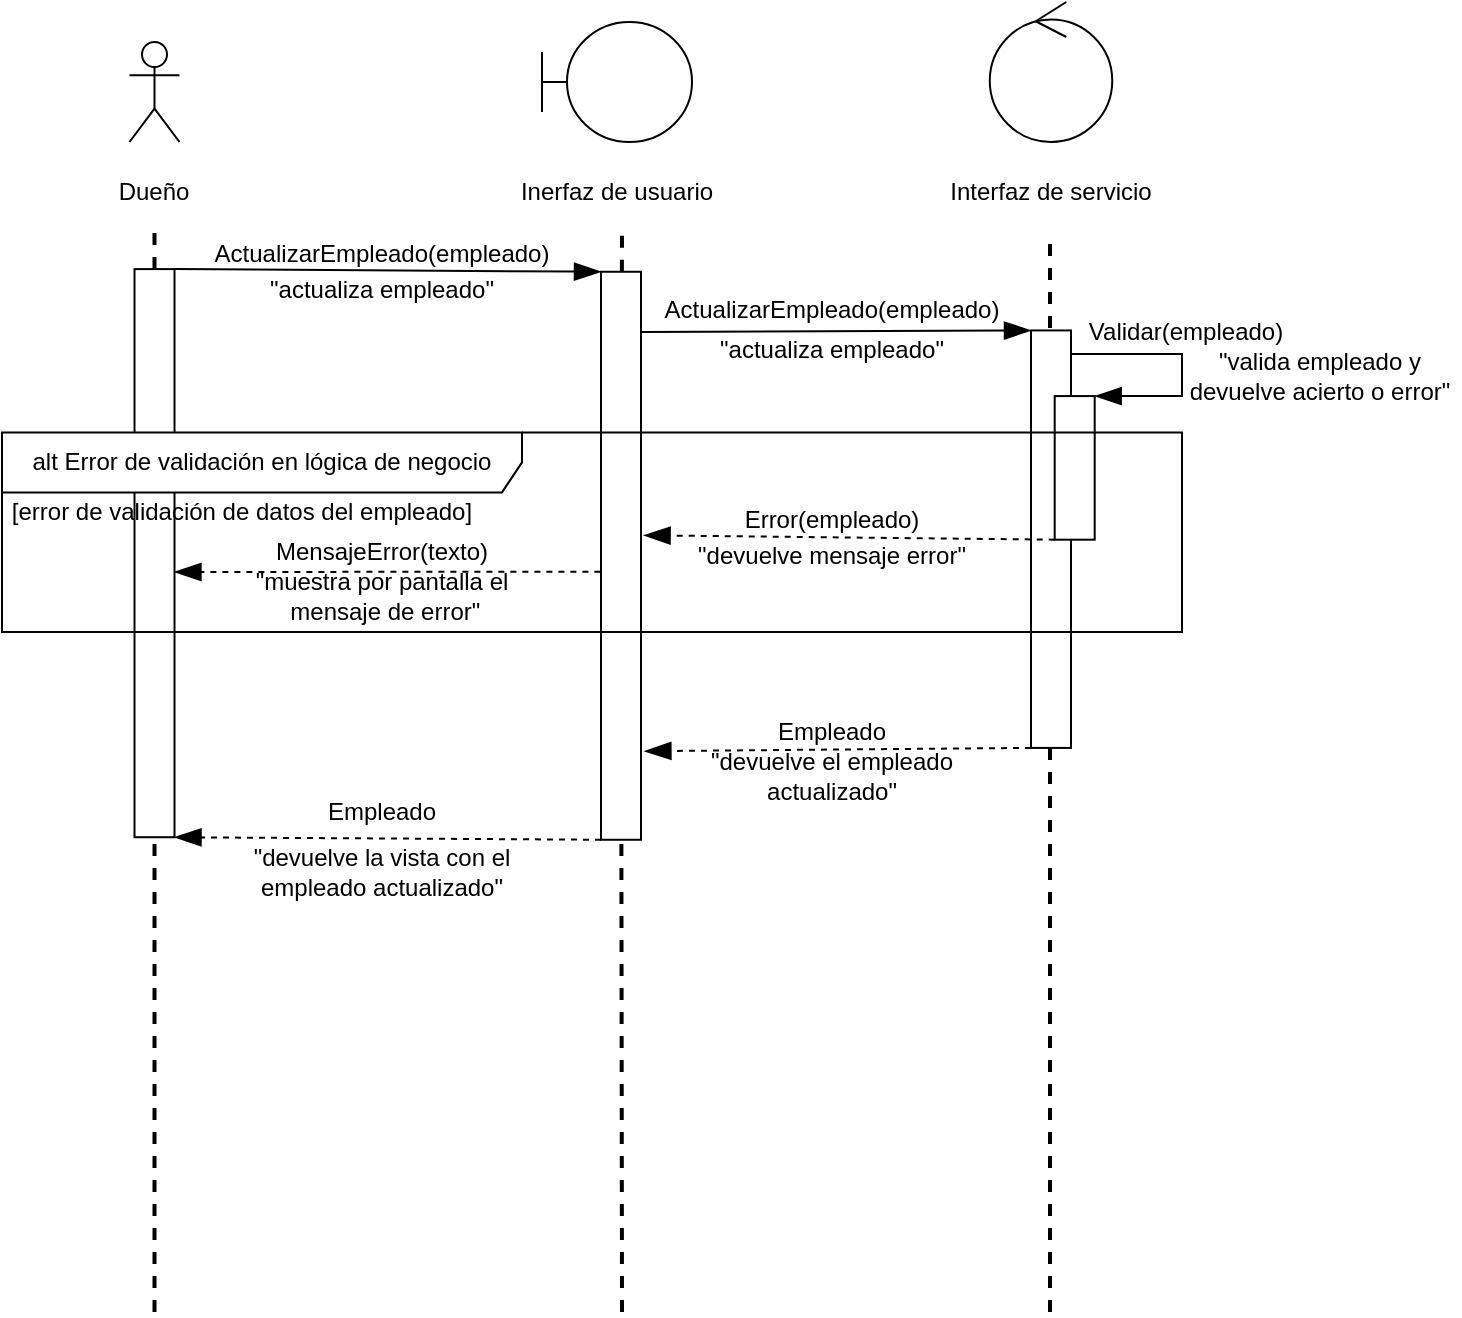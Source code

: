<mxfile version="14.2.7" type="device"><diagram id="1qmKBlpoXgrcxfvQ_u8o" name="Page-1"><mxGraphModel dx="1381" dy="526" grid="0" gridSize="10" guides="1" tooltips="1" connect="1" arrows="1" fold="1" page="0" pageScale="1" pageWidth="827" pageHeight="1169" math="0" shadow="0"><root><mxCell id="0"/><mxCell id="1" parent="0"/><mxCell id="NJAteWP8aEL5vuaCSPf6-16" value="" style="group" parent="1" vertex="1" connectable="0"><mxGeometry x="440" y="25" width="109" height="105" as="geometry"/></mxCell><mxCell id="NJAteWP8aEL5vuaCSPf6-3" value="" style="ellipse;shape=umlControl;whiteSpace=wrap;html=1;" parent="NJAteWP8aEL5vuaCSPf6-16" vertex="1"><mxGeometry x="23.88" width="61.25" height="70" as="geometry"/></mxCell><mxCell id="NJAteWP8aEL5vuaCSPf6-8" value="Interfaz de servicio" style="text;html=1;strokeColor=none;fillColor=none;align=center;verticalAlign=middle;whiteSpace=wrap;rounded=0;fontColor=none;" parent="NJAteWP8aEL5vuaCSPf6-16" vertex="1"><mxGeometry y="85" width="109" height="20" as="geometry"/></mxCell><mxCell id="NJAteWP8aEL5vuaCSPf6-17" value="" style="group" parent="1" vertex="1" connectable="0"><mxGeometry x="240" y="35" width="120" height="95" as="geometry"/></mxCell><mxCell id="NJAteWP8aEL5vuaCSPf6-2" value="" style="shape=umlBoundary;whiteSpace=wrap;html=1;" parent="NJAteWP8aEL5vuaCSPf6-17" vertex="1"><mxGeometry width="75" height="60" as="geometry"/></mxCell><mxCell id="NJAteWP8aEL5vuaCSPf6-7" value="Inerfaz de usuario" style="text;html=1;strokeColor=none;fillColor=none;align=center;verticalAlign=middle;whiteSpace=wrap;rounded=0;fontColor=none;" parent="NJAteWP8aEL5vuaCSPf6-17" vertex="1"><mxGeometry x="-13.75" y="75" width="102.5" height="20" as="geometry"/></mxCell><mxCell id="NJAteWP8aEL5vuaCSPf6-20" value="" style="endArrow=none;dashed=1;html=1;fontColor=none;strokeWidth=2;" parent="1" source="NJAteWP8aEL5vuaCSPf6-30" edge="1"><mxGeometry width="50" height="50" relative="1" as="geometry"><mxPoint x="280" y="884" as="sourcePoint"/><mxPoint x="280" y="140" as="targetPoint"/></mxGeometry></mxCell><mxCell id="NJAteWP8aEL5vuaCSPf6-21" value="" style="endArrow=none;dashed=1;html=1;fontColor=none;strokeWidth=2;" parent="1" edge="1"><mxGeometry width="50" height="50" relative="1" as="geometry"><mxPoint x="494" y="680" as="sourcePoint"/><mxPoint x="494" y="140" as="targetPoint"/></mxGeometry></mxCell><mxCell id="NJAteWP8aEL5vuaCSPf6-25" value="" style="group" parent="1" vertex="1" connectable="0"><mxGeometry x="26.25" y="45" width="40" height="85" as="geometry"/></mxCell><mxCell id="NJAteWP8aEL5vuaCSPf6-26" value="Actor" style="shape=umlActor;verticalLabelPosition=bottom;verticalAlign=top;html=1;outlineConnect=0;noLabel=1;fontColor=none;" parent="NJAteWP8aEL5vuaCSPf6-25" vertex="1"><mxGeometry x="7.5" width="25" height="50" as="geometry"/></mxCell><mxCell id="NJAteWP8aEL5vuaCSPf6-27" value="Dueño" style="text;html=1;strokeColor=none;fillColor=none;align=center;verticalAlign=middle;whiteSpace=wrap;rounded=0;fontColor=none;" parent="NJAteWP8aEL5vuaCSPf6-25" vertex="1"><mxGeometry y="65" width="40" height="20" as="geometry"/></mxCell><mxCell id="NJAteWP8aEL5vuaCSPf6-28" value="" style="endArrow=none;dashed=1;html=1;fontColor=none;strokeWidth=2;" parent="1" source="NJAteWP8aEL5vuaCSPf6-24" edge="1"><mxGeometry width="50" height="50" relative="1" as="geometry"><mxPoint x="46.25" y="884" as="sourcePoint"/><mxPoint x="46.25" y="140" as="targetPoint"/></mxGeometry></mxCell><mxCell id="NJAteWP8aEL5vuaCSPf6-24" value="" style="rounded=0;whiteSpace=wrap;html=1;fontColor=none;rotation=90;" parent="1" vertex="1"><mxGeometry x="-95.78" y="290.58" width="284.07" height="20" as="geometry"/></mxCell><mxCell id="NJAteWP8aEL5vuaCSPf6-29" value="" style="endArrow=none;dashed=1;html=1;fontColor=none;strokeWidth=2;" parent="1" target="NJAteWP8aEL5vuaCSPf6-24" edge="1"><mxGeometry width="50" height="50" relative="1" as="geometry"><mxPoint x="46.25" y="680" as="sourcePoint"/><mxPoint x="46.25" y="140" as="targetPoint"/></mxGeometry></mxCell><mxCell id="NJAteWP8aEL5vuaCSPf6-30" value="" style="rounded=0;whiteSpace=wrap;html=1;fontColor=none;rotation=90;" parent="1" vertex="1"><mxGeometry x="137.5" y="291.88" width="284" height="20" as="geometry"/></mxCell><mxCell id="NJAteWP8aEL5vuaCSPf6-31" value="" style="endArrow=none;dashed=1;html=1;fontColor=none;strokeWidth=2;" parent="1" target="NJAteWP8aEL5vuaCSPf6-30" edge="1"><mxGeometry width="50" height="50" relative="1" as="geometry"><mxPoint x="280" y="680" as="sourcePoint"/><mxPoint x="280" y="140" as="targetPoint"/></mxGeometry></mxCell><mxCell id="NJAteWP8aEL5vuaCSPf6-32" value="" style="endArrow=blockThin;html=1;strokeWidth=1;fontColor=none;endFill=1;endSize=11;exitX=0;exitY=0;exitDx=0;exitDy=0;entryX=0;entryY=1;entryDx=0;entryDy=0;" parent="1" edge="1" target="NJAteWP8aEL5vuaCSPf6-30" source="NJAteWP8aEL5vuaCSPf6-24"><mxGeometry width="50" height="50" relative="1" as="geometry"><mxPoint x="60" y="165" as="sourcePoint"/><mxPoint x="270" y="165" as="targetPoint"/></mxGeometry></mxCell><mxCell id="tJflDgzkko5D9vu5rmik-2" value="ActualizarEmpleado(empleado)" style="text;html=1;strokeColor=none;fillColor=none;align=center;verticalAlign=middle;whiteSpace=wrap;rounded=0;" parent="1" vertex="1"><mxGeometry x="140" y="141" width="40" height="20" as="geometry"/></mxCell><mxCell id="tJflDgzkko5D9vu5rmik-3" value="" style="rounded=0;whiteSpace=wrap;html=1;fontColor=none;rotation=90;" parent="1" vertex="1"><mxGeometry x="390.13" y="283.59" width="208.74" height="20" as="geometry"/></mxCell><mxCell id="tJflDgzkko5D9vu5rmik-4" value="" style="endArrow=blockThin;html=1;strokeWidth=1;fontColor=none;endFill=1;endSize=11;entryX=0;entryY=1;entryDx=0;entryDy=0;" parent="1" target="tJflDgzkko5D9vu5rmik-3" edge="1"><mxGeometry width="50" height="50" relative="1" as="geometry"><mxPoint x="290" y="190" as="sourcePoint"/><mxPoint x="485" y="189" as="targetPoint"/></mxGeometry></mxCell><mxCell id="tJflDgzkko5D9vu5rmik-5" value="ActualizarEmpleado(empleado)" style="text;html=1;strokeColor=none;fillColor=none;align=center;verticalAlign=middle;whiteSpace=wrap;rounded=0;" parent="1" vertex="1"><mxGeometry x="364.5" y="169" width="40" height="20" as="geometry"/></mxCell><mxCell id="RHaZY1qRToZjezPCcBVS-1" value="" style="rounded=0;whiteSpace=wrap;html=1;fontColor=none;rotation=90;" parent="1" vertex="1"><mxGeometry x="470.45" y="247.94" width="71.8" height="20" as="geometry"/></mxCell><mxCell id="RHaZY1qRToZjezPCcBVS-2" value="[error de validación de datos del empleado]" style="text;html=1;strokeColor=none;fillColor=none;align=center;verticalAlign=middle;whiteSpace=wrap;rounded=0;" parent="1" vertex="1"><mxGeometry x="-30" y="270.09" width="240" height="20" as="geometry"/></mxCell><mxCell id="RHaZY1qRToZjezPCcBVS-3" value="" style="endArrow=blockThin;html=1;strokeWidth=1;fontColor=none;endFill=1;endSize=11;entryX=0;entryY=0;entryDx=0;entryDy=0;rounded=0;" parent="1" target="RHaZY1qRToZjezPCcBVS-1" edge="1"><mxGeometry width="50" height="50" relative="1" as="geometry"><mxPoint x="504.5" y="201" as="sourcePoint"/><mxPoint x="600" y="250" as="targetPoint"/><Array as="points"><mxPoint x="560" y="201"/><mxPoint x="560" y="222"/></Array></mxGeometry></mxCell><mxCell id="RHaZY1qRToZjezPCcBVS-5" value="Validar(empleado)" style="text;html=1;strokeColor=none;fillColor=none;align=center;verticalAlign=middle;whiteSpace=wrap;rounded=0;" parent="1" vertex="1"><mxGeometry x="542" y="180" width="40" height="20" as="geometry"/></mxCell><mxCell id="RHaZY1qRToZjezPCcBVS-7" value="" style="endArrow=blockThin;html=1;strokeWidth=1;fontColor=none;endFill=1;endSize=11;exitX=1;exitY=1;exitDx=0;exitDy=0;entryX=0.464;entryY=-0.065;entryDx=0;entryDy=0;entryPerimeter=0;dashed=1;" parent="1" source="RHaZY1qRToZjezPCcBVS-1" target="NJAteWP8aEL5vuaCSPf6-30" edge="1"><mxGeometry width="50" height="50" relative="1" as="geometry"><mxPoint x="282.5" y="275.69" as="sourcePoint"/><mxPoint x="340" y="310" as="targetPoint"/></mxGeometry></mxCell><mxCell id="RHaZY1qRToZjezPCcBVS-8" value="Error(empleado)" style="text;html=1;strokeColor=none;fillColor=none;align=center;verticalAlign=middle;whiteSpace=wrap;rounded=0;" parent="1" vertex="1"><mxGeometry x="364.5" y="273.94" width="40" height="20" as="geometry"/></mxCell><mxCell id="RHaZY1qRToZjezPCcBVS-23" value="" style="endArrow=blockThin;html=1;exitX=1;exitY=1;exitDx=0;exitDy=0;endFill=1;dashed=1;endSize=11;entryX=0.844;entryY=-0.085;entryDx=0;entryDy=0;entryPerimeter=0;" parent="1" edge="1" target="NJAteWP8aEL5vuaCSPf6-30" source="tJflDgzkko5D9vu5rmik-3"><mxGeometry width="50" height="50" relative="1" as="geometry"><mxPoint x="485.315" y="396.995" as="sourcePoint"/><mxPoint x="320" y="400" as="targetPoint"/></mxGeometry></mxCell><mxCell id="RHaZY1qRToZjezPCcBVS-24" value="" style="endArrow=blockThin;html=1;exitX=1;exitY=1;exitDx=0;exitDy=0;endFill=1;dashed=1;entryX=1;entryY=0;entryDx=0;entryDy=0;endSize=11;" parent="1" source="NJAteWP8aEL5vuaCSPf6-30" target="NJAteWP8aEL5vuaCSPf6-24" edge="1"><mxGeometry width="50" height="50" relative="1" as="geometry"><mxPoint x="268.625" y="637.005" as="sourcePoint"/><mxPoint x="73.005" y="637.262" as="targetPoint"/></mxGeometry></mxCell><mxCell id="RHaZY1qRToZjezPCcBVS-25" value="Empleado" style="text;html=1;strokeColor=none;fillColor=none;align=center;verticalAlign=middle;whiteSpace=wrap;rounded=0;" parent="1" vertex="1"><mxGeometry x="364.5" y="380" width="40" height="20" as="geometry"/></mxCell><mxCell id="RHaZY1qRToZjezPCcBVS-26" value="Empleado" style="text;html=1;strokeColor=none;fillColor=none;align=center;verticalAlign=middle;whiteSpace=wrap;rounded=0;" parent="1" vertex="1"><mxGeometry x="140" y="420" width="40" height="20" as="geometry"/></mxCell><mxCell id="aasuzxzUXO9_92aoCmkP-2" value="" style="endArrow=blockThin;html=1;strokeWidth=1;fontColor=none;endFill=1;endSize=11;exitX=0.528;exitY=1.015;exitDx=0;exitDy=0;entryX=0.27;entryY=0.035;entryDx=0;entryDy=0;entryPerimeter=0;dashed=1;exitPerimeter=0;" edge="1" parent="1" source="NJAteWP8aEL5vuaCSPf6-30"><mxGeometry width="50" height="50" relative="1" as="geometry"><mxPoint x="263.78" y="311.27" as="sourcePoint"/><mxPoint x="56.23" y="310.005" as="targetPoint"/></mxGeometry></mxCell><mxCell id="aasuzxzUXO9_92aoCmkP-3" value="MensajeError(texto)" style="text;html=1;strokeColor=none;fillColor=none;align=center;verticalAlign=middle;whiteSpace=wrap;rounded=0;" vertex="1" parent="1"><mxGeometry x="140" y="290.09" width="40" height="20" as="geometry"/></mxCell><mxCell id="aasuzxzUXO9_92aoCmkP-4" value="&quot;actualiza empleado&quot;" style="text;html=1;strokeColor=none;fillColor=none;align=center;verticalAlign=middle;whiteSpace=wrap;rounded=0;" vertex="1" parent="1"><mxGeometry x="100" y="159" width="120" height="20" as="geometry"/></mxCell><mxCell id="aasuzxzUXO9_92aoCmkP-5" value="&quot;actualiza empleado&quot;" style="text;html=1;strokeColor=none;fillColor=none;align=center;verticalAlign=middle;whiteSpace=wrap;rounded=0;" vertex="1" parent="1"><mxGeometry x="324.5" y="189" width="120" height="20" as="geometry"/></mxCell><mxCell id="aasuzxzUXO9_92aoCmkP-6" value="&quot;devuelve mensaje error&quot;" style="text;html=1;strokeColor=none;fillColor=none;align=center;verticalAlign=middle;whiteSpace=wrap;rounded=0;" vertex="1" parent="1"><mxGeometry x="316.75" y="291.88" width="135.5" height="20" as="geometry"/></mxCell><mxCell id="aasuzxzUXO9_92aoCmkP-7" value="&quot;muestra por pantalla el&lt;br&gt;&amp;nbsp;mensaje de error&quot;" style="text;html=1;strokeColor=none;fillColor=none;align=center;verticalAlign=middle;whiteSpace=wrap;rounded=0;" vertex="1" parent="1"><mxGeometry x="55" y="311.88" width="210" height="20" as="geometry"/></mxCell><mxCell id="aasuzxzUXO9_92aoCmkP-8" value="&quot;valida empleado y devuelve acierto o error&quot;" style="text;html=1;strokeColor=none;fillColor=none;align=center;verticalAlign=middle;whiteSpace=wrap;rounded=0;" vertex="1" parent="1"><mxGeometry x="559" y="202" width="140" height="20" as="geometry"/></mxCell><mxCell id="aasuzxzUXO9_92aoCmkP-9" value="&quot;devuelve el empleado actualizado&quot;" style="text;html=1;strokeColor=none;fillColor=none;align=center;verticalAlign=middle;whiteSpace=wrap;rounded=0;" vertex="1" parent="1"><mxGeometry x="316.75" y="402" width="135.5" height="20" as="geometry"/></mxCell><mxCell id="aasuzxzUXO9_92aoCmkP-10" value="&quot;devuelve la vista con el empleado actualizado&quot;" style="text;html=1;strokeColor=none;fillColor=none;align=center;verticalAlign=middle;whiteSpace=wrap;rounded=0;" vertex="1" parent="1"><mxGeometry x="92.25" y="450" width="135.5" height="20" as="geometry"/></mxCell><mxCell id="tJflDgzkko5D9vu5rmik-12" value="alt Error de validación en lógica de negocio" style="shape=umlFrame;whiteSpace=wrap;html=1;width=260;height=30;" parent="1" vertex="1"><mxGeometry x="-30" y="240.19" width="590" height="99.81" as="geometry"/></mxCell></root></mxGraphModel></diagram></mxfile>